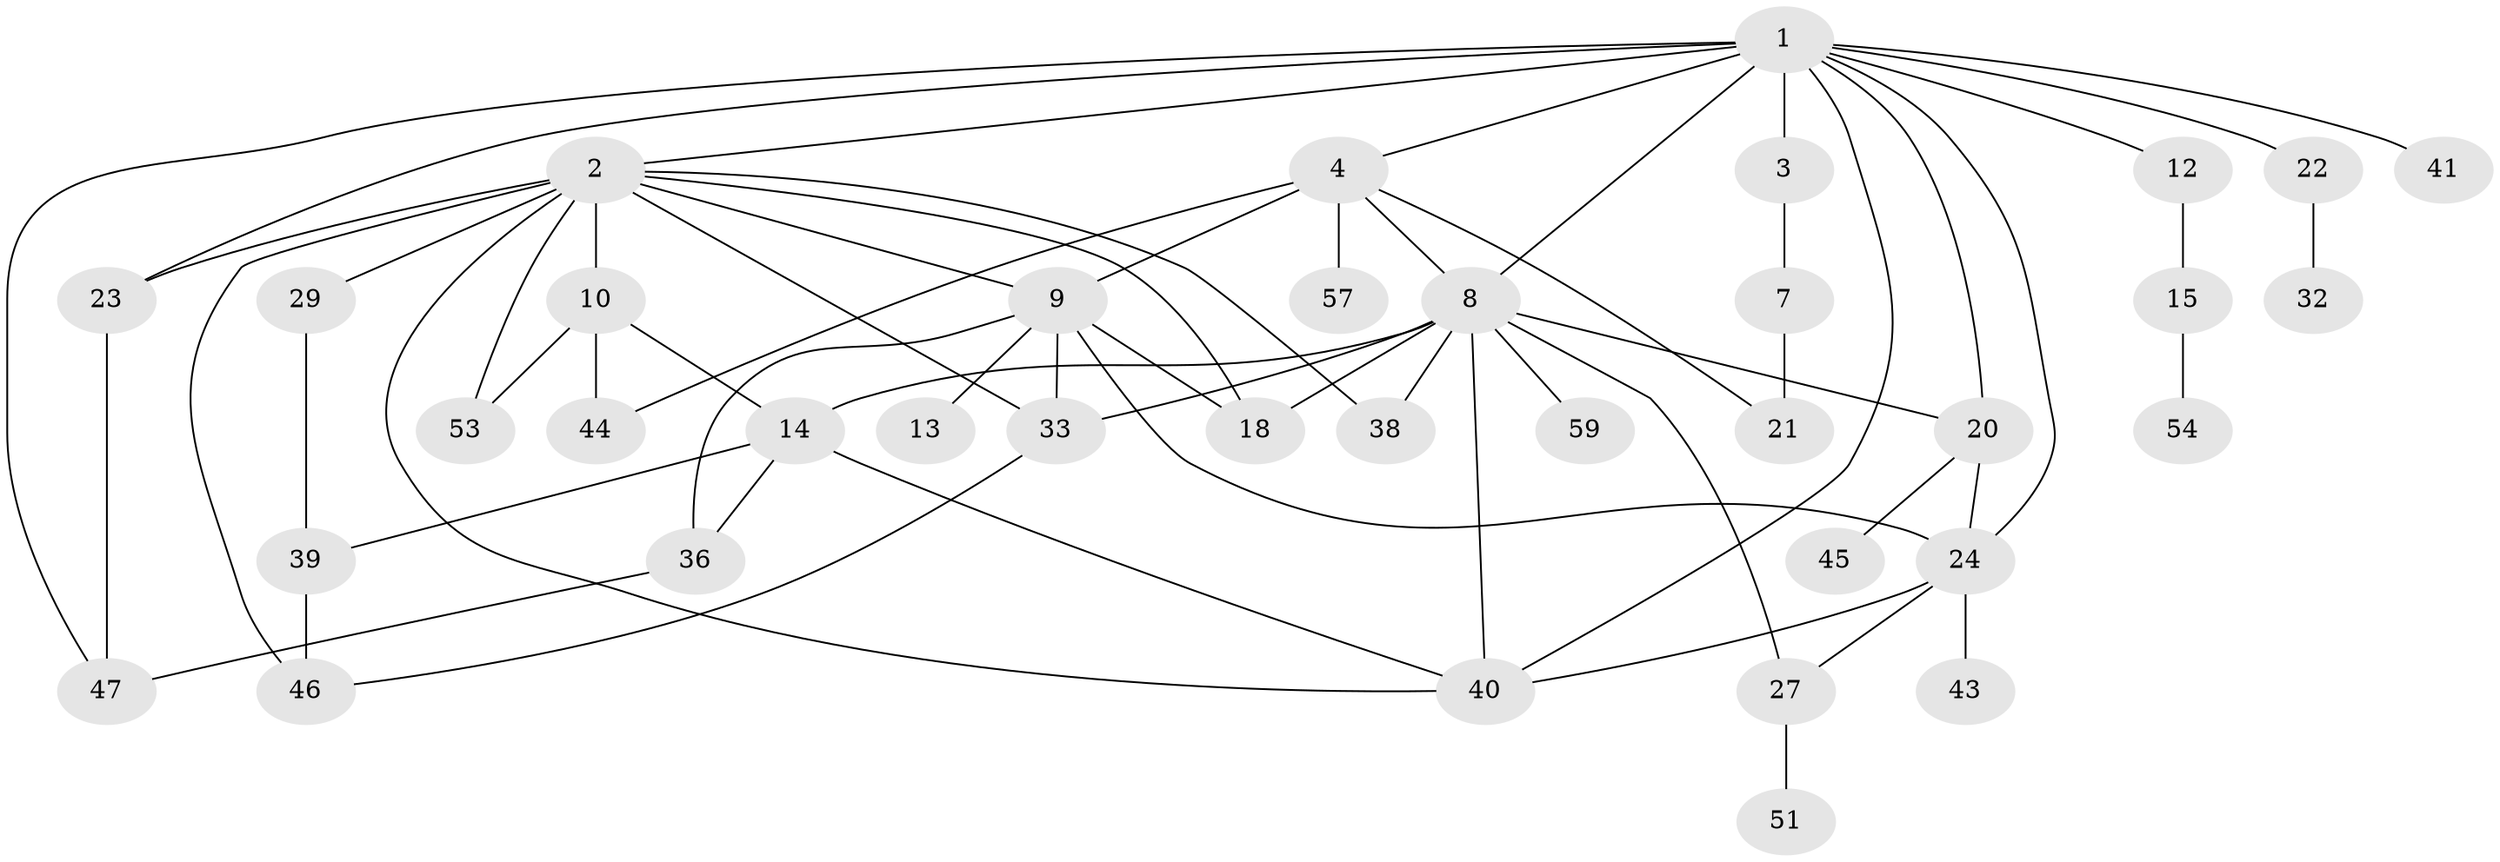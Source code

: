 // original degree distribution, {10: 0.016666666666666666, 6: 0.016666666666666666, 3: 0.16666666666666666, 5: 0.06666666666666667, 4: 0.11666666666666667, 2: 0.38333333333333336, 8: 0.03333333333333333, 7: 0.016666666666666666, 1: 0.18333333333333332}
// Generated by graph-tools (version 1.1) at 2025/41/03/06/25 10:41:27]
// undirected, 37 vertices, 62 edges
graph export_dot {
graph [start="1"]
  node [color=gray90,style=filled];
  1 [super="+5"];
  2 [super="+17"];
  3 [super="+37"];
  4 [super="+6"];
  7 [super="+16"];
  8 [super="+19"];
  9 [super="+11"];
  10 [super="+25"];
  12;
  13 [super="+42"];
  14 [super="+50"];
  15 [super="+30"];
  18 [super="+52"];
  20 [super="+60"];
  21 [super="+34"];
  22 [super="+28"];
  23 [super="+26"];
  24 [super="+31"];
  27;
  29;
  32 [super="+49"];
  33 [super="+35"];
  36;
  38;
  39 [super="+48"];
  40 [super="+56"];
  41;
  43;
  44;
  45;
  46 [super="+58"];
  47 [super="+55"];
  51;
  53;
  54;
  57;
  59;
  1 -- 2;
  1 -- 3 [weight=2];
  1 -- 4;
  1 -- 8;
  1 -- 12;
  1 -- 22;
  1 -- 24;
  1 -- 40;
  1 -- 41;
  1 -- 20;
  1 -- 23;
  1 -- 47;
  2 -- 10;
  2 -- 23;
  2 -- 9;
  2 -- 40;
  2 -- 18;
  2 -- 53;
  2 -- 38;
  2 -- 29;
  2 -- 46;
  2 -- 33;
  3 -- 7;
  4 -- 9 [weight=2];
  4 -- 21;
  4 -- 57;
  4 -- 44;
  4 -- 8;
  7 -- 21;
  8 -- 59;
  8 -- 38;
  8 -- 27;
  8 -- 18;
  8 -- 20;
  8 -- 14;
  8 -- 40;
  8 -- 33;
  9 -- 13;
  9 -- 33;
  9 -- 36;
  9 -- 18;
  9 -- 24;
  10 -- 14;
  10 -- 44;
  10 -- 53;
  12 -- 15;
  14 -- 40;
  14 -- 36;
  14 -- 39;
  15 -- 54;
  20 -- 45;
  20 -- 24;
  22 -- 32;
  23 -- 47;
  24 -- 27;
  24 -- 43;
  24 -- 40;
  27 -- 51;
  29 -- 39;
  33 -- 46;
  36 -- 47;
  39 -- 46;
}

